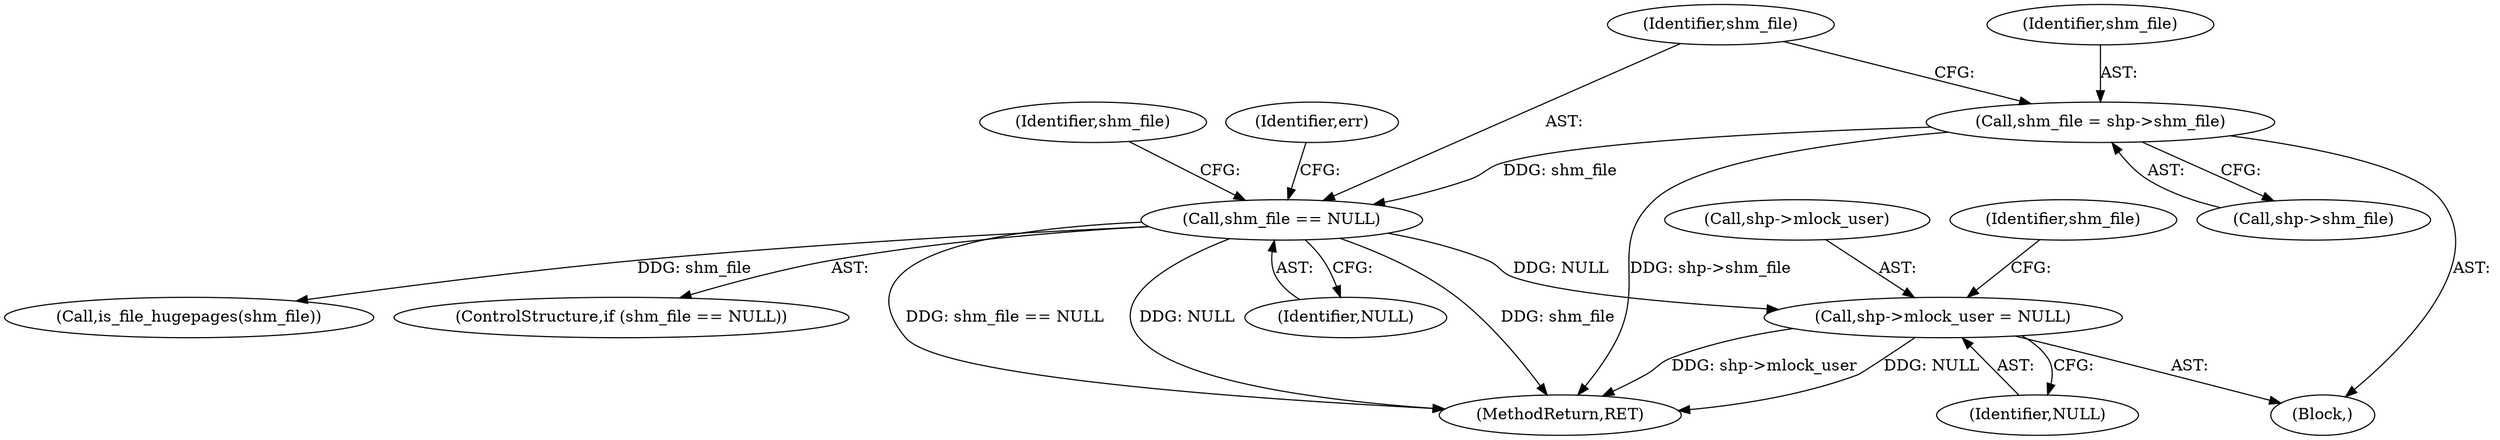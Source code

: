 digraph "0_linux_a399b29dfbaaaf91162b2dc5a5875dd51bbfa2a1@API" {
"1000325" [label="(Call,shp->mlock_user = NULL)"];
"1000248" [label="(Call,shm_file == NULL)"];
"1000242" [label="(Call,shm_file = shp->shm_file)"];
"1000163" [label="(Block,)"];
"1000248" [label="(Call,shm_file == NULL)"];
"1000259" [label="(Identifier,shm_file)"];
"1000250" [label="(Identifier,NULL)"];
"1000258" [label="(Call,is_file_hugepages(shm_file))"];
"1000253" [label="(Identifier,err)"];
"1000244" [label="(Call,shp->shm_file)"];
"1000325" [label="(Call,shp->mlock_user = NULL)"];
"1000247" [label="(ControlStructure,if (shm_file == NULL))"];
"1000249" [label="(Identifier,shm_file)"];
"1000360" [label="(MethodReturn,RET)"];
"1000243" [label="(Identifier,shm_file)"];
"1000329" [label="(Identifier,NULL)"];
"1000326" [label="(Call,shp->mlock_user)"];
"1000242" [label="(Call,shm_file = shp->shm_file)"];
"1000331" [label="(Identifier,shm_file)"];
"1000325" -> "1000163"  [label="AST: "];
"1000325" -> "1000329"  [label="CFG: "];
"1000326" -> "1000325"  [label="AST: "];
"1000329" -> "1000325"  [label="AST: "];
"1000331" -> "1000325"  [label="CFG: "];
"1000325" -> "1000360"  [label="DDG: shp->mlock_user"];
"1000325" -> "1000360"  [label="DDG: NULL"];
"1000248" -> "1000325"  [label="DDG: NULL"];
"1000248" -> "1000247"  [label="AST: "];
"1000248" -> "1000250"  [label="CFG: "];
"1000249" -> "1000248"  [label="AST: "];
"1000250" -> "1000248"  [label="AST: "];
"1000253" -> "1000248"  [label="CFG: "];
"1000259" -> "1000248"  [label="CFG: "];
"1000248" -> "1000360"  [label="DDG: shm_file == NULL"];
"1000248" -> "1000360"  [label="DDG: NULL"];
"1000248" -> "1000360"  [label="DDG: shm_file"];
"1000242" -> "1000248"  [label="DDG: shm_file"];
"1000248" -> "1000258"  [label="DDG: shm_file"];
"1000242" -> "1000163"  [label="AST: "];
"1000242" -> "1000244"  [label="CFG: "];
"1000243" -> "1000242"  [label="AST: "];
"1000244" -> "1000242"  [label="AST: "];
"1000249" -> "1000242"  [label="CFG: "];
"1000242" -> "1000360"  [label="DDG: shp->shm_file"];
}

